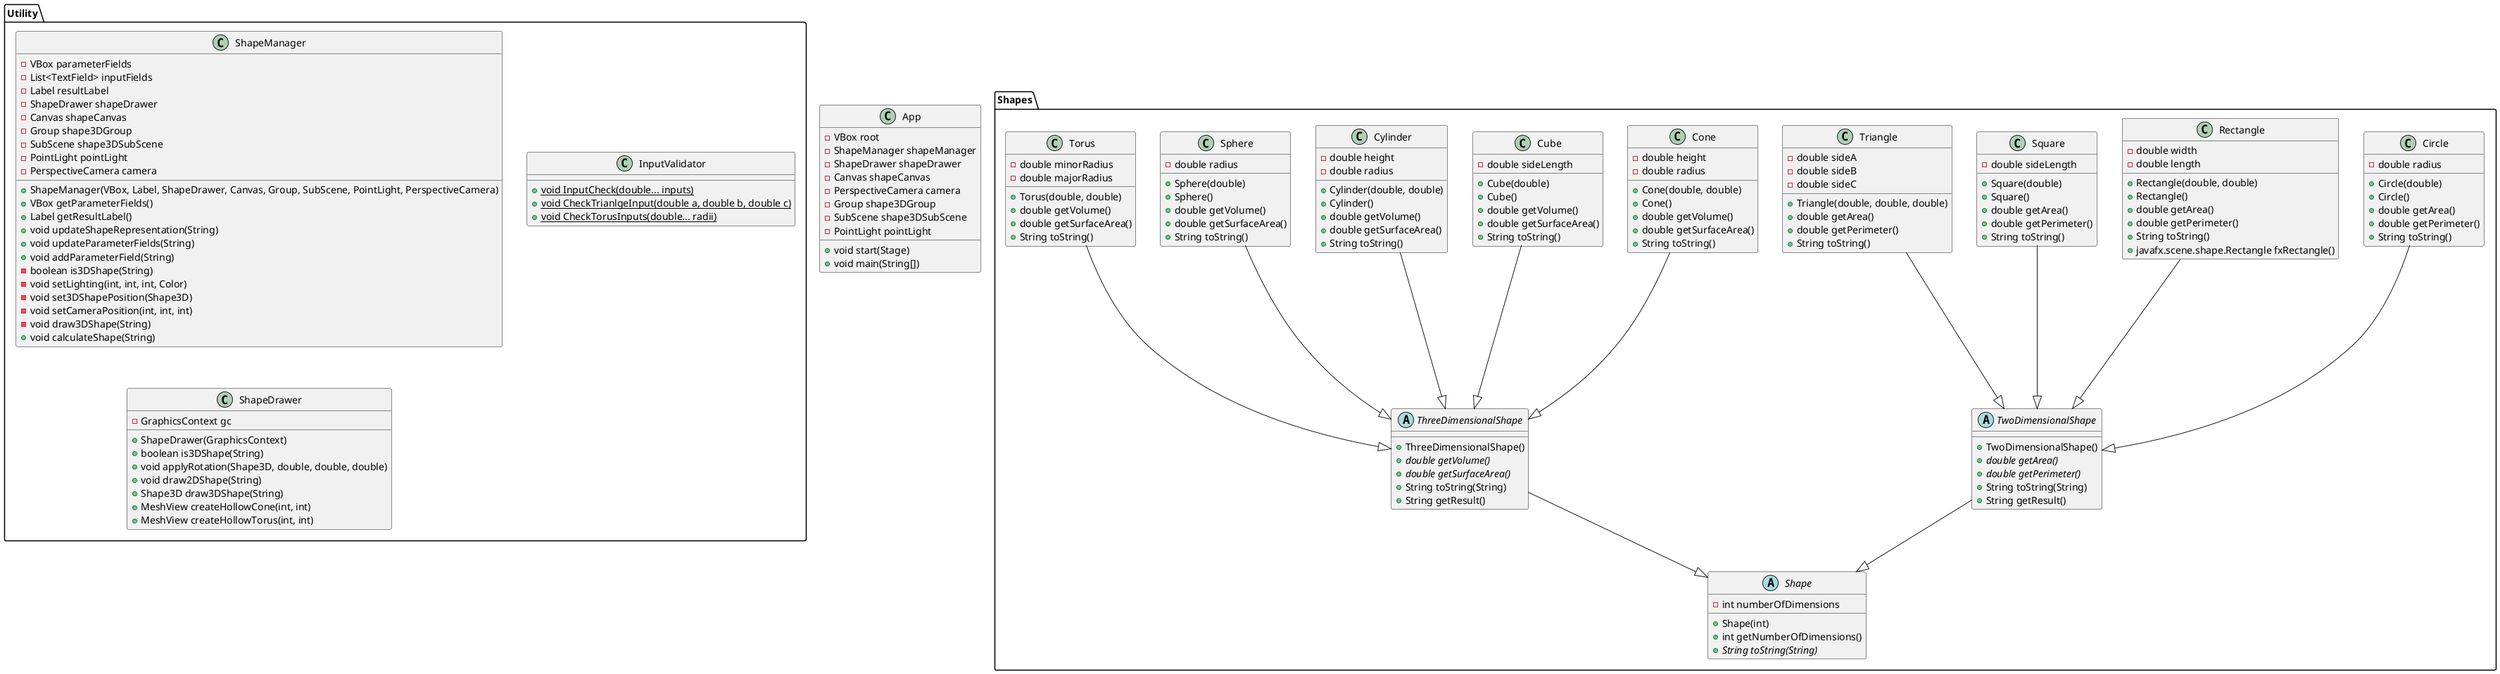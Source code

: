 @startuml
package Utility {

    class ShapeManager {
        - VBox parameterFields
        - List<TextField> inputFields
        - Label resultLabel
        - ShapeDrawer shapeDrawer
        - Canvas shapeCanvas
        - Group shape3DGroup
        - SubScene shape3DSubScene
        - PointLight pointLight
        - PerspectiveCamera camera

        + ShapeManager(VBox, Label, ShapeDrawer, Canvas, Group, SubScene, PointLight, PerspectiveCamera)
        + VBox getParameterFields()
        + Label getResultLabel()
        + void updateShapeRepresentation(String)
        + void updateParameterFields(String)
        + void addParameterField(String)
        - boolean is3DShape(String)
        - void setLighting(int, int, int, Color)
        - void set3DShapePosition(Shape3D)
        - void setCameraPosition(int, int, int)
        - void draw3DShape(String)
        + void calculateShape(String)
    }

    class InputValidator {
        + {static} void InputCheck(double... inputs)
        + {static} void CheckTrianlgeInput(double a, double b, double c)
        + {static} void CheckTorusInputs(double... radii)
    }

    class ShapeDrawer {
        - GraphicsContext gc

        + ShapeDrawer(GraphicsContext)
        + boolean is3DShape(String)
        + void applyRotation(Shape3D, double, double, double)
        + void draw2DShape(String)
        + Shape3D draw3DShape(String)
        + MeshView createHollowCone(int, int)
        + MeshView createHollowTorus(int, int)
    }

}

class App {
    - VBox root
    - ShapeManager shapeManager
    - ShapeDrawer shapeDrawer
    - Canvas shapeCanvas
    - PerspectiveCamera camera
    - Group shape3DGroup
    - SubScene shape3DSubScene
    - PointLight pointLight

    + void start(Stage)
    + void main(String[])
}

package Shapes {

    abstract class Shape {
        - int numberOfDimensions
        + Shape(int)
        + int getNumberOfDimensions()
        {abstract} + String toString(String)
    }

    abstract class ThreeDimensionalShape {
        + ThreeDimensionalShape()
        {abstract} + double getVolume()
        {abstract} + double getSurfaceArea()
        + String toString(String)
        + String getResult()
    }

    abstract class TwoDimensionalShape {
        + TwoDimensionalShape()
        {abstract} + double getArea()
        {abstract} + double getPerimeter()
        + String toString(String)
        + String getResult()
    }

    class Circle {
        - double radius
        + Circle(double)
        + Circle()
        + double getArea()
        + double getPerimeter()
        + String toString()
    }

    class Rectangle {
        - double width
        - double length
        + Rectangle(double, double)
        + Rectangle()
        + double getArea()
        + double getPerimeter()
        + String toString()
        + javafx.scene.shape.Rectangle fxRectangle()
    }

    class Square {
        - double sideLength
        + Square(double)
        + Square()
        + double getArea()
        + double getPerimeter()
        + String toString()
    }

    class Triangle {
        - double sideA
        - double sideB
        - double sideC
        + Triangle(double, double, double)
        + double getArea()
        + double getPerimeter()
        + String toString()
    }

    class Cone {
        - double height
        - double radius
        + Cone(double, double)
        + Cone()
        + double getVolume()
        + double getSurfaceArea()
        + String toString()
    }

    class Cube {
        - double sideLength
        + Cube(double)
        + Cube()
        + double getVolume()
        + double getSurfaceArea()
        + String toString()
    }

    class Cylinder {
        - double height
        - double radius
        + Cylinder(double, double)
        + Cylinder()
        + double getVolume()
        + double getSurfaceArea()
        + String toString()
    }

    class Sphere {
        - double radius
        + Sphere(double)
        + Sphere()
        + double getVolume()
        + double getSurfaceArea()
        + String toString()
    }

    class Torus {
        - double minorRadius
        - double majorRadius
        + Torus(double, double)
        + double getVolume()
        + double getSurfaceArea()
        + String toString()
    }

    Cone --|> ThreeDimensionalShape
    Cube --|> ThreeDimensionalShape
    Cylinder --|> ThreeDimensionalShape
    Sphere --|> ThreeDimensionalShape
    Torus --|> ThreeDimensionalShape
    Circle --|> TwoDimensionalShape
    Rectangle --|> TwoDimensionalShape
    Square --|> TwoDimensionalShape
    Triangle --|> TwoDimensionalShape
    ThreeDimensionalShape --|> Shape
    TwoDimensionalShape --|> Shape

}
@enduml


